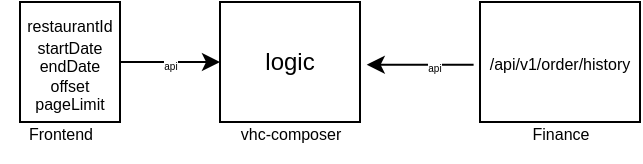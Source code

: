 <mxfile version="24.0.1" type="github">
  <diagram name="Page-1" id="aMjgwaSqgiP_8J2P-mOR">
    <mxGraphModel dx="427" dy="271" grid="1" gridSize="10" guides="1" tooltips="1" connect="1" arrows="1" fold="1" page="1" pageScale="1" pageWidth="827" pageHeight="1169" math="0" shadow="0">
      <root>
        <mxCell id="0" />
        <mxCell id="1" parent="0" />
        <mxCell id="yV-r9mYn43Jq9d1de2z7-11" value="&lt;font style=&quot;font-size: 5px;&quot;&gt;api&lt;/font&gt;" style="edgeStyle=orthogonalEdgeStyle;rounded=0;orthogonalLoop=1;jettySize=auto;html=1;" edge="1" parent="1" source="yV-r9mYn43Jq9d1de2z7-2" target="yV-r9mYn43Jq9d1de2z7-10">
          <mxGeometry relative="1" as="geometry" />
        </mxCell>
        <mxCell id="yV-r9mYn43Jq9d1de2z7-2" value="&lt;font style=&quot;font-size: 8px;&quot;&gt;restaurantId&lt;/font&gt;&lt;div style=&quot;font-size: 8px;&quot;&gt;&lt;font style=&quot;font-size: 8px;&quot;&gt;startDate&lt;/font&gt;&lt;/div&gt;&lt;div style=&quot;font-size: 8px;&quot;&gt;&lt;font style=&quot;font-size: 8px;&quot;&gt;endDate&lt;/font&gt;&lt;/div&gt;&lt;div style=&quot;font-size: 8px;&quot;&gt;&lt;font style=&quot;font-size: 8px;&quot;&gt;offset&lt;/font&gt;&lt;/div&gt;&lt;div style=&quot;font-size: 8px;&quot;&gt;&lt;font style=&quot;font-size: 8px;&quot;&gt;pageLimit&lt;/font&gt;&lt;/div&gt;" style="whiteSpace=wrap;html=1;" vertex="1" parent="1">
          <mxGeometry x="180" y="730" width="50" height="60" as="geometry" />
        </mxCell>
        <mxCell id="yV-r9mYn43Jq9d1de2z7-10" value="logic" style="whiteSpace=wrap;html=1;" vertex="1" parent="1">
          <mxGeometry x="280" y="730" width="70" height="60" as="geometry" />
        </mxCell>
        <mxCell id="yV-r9mYn43Jq9d1de2z7-12" value="&lt;font style=&quot;font-size: 8px;&quot;&gt;Frontend&lt;/font&gt;" style="text;html=1;align=center;verticalAlign=middle;resizable=0;points=[];autosize=1;strokeColor=none;fillColor=none;" vertex="1" parent="1">
          <mxGeometry x="170" y="780" width="60" height="30" as="geometry" />
        </mxCell>
        <mxCell id="yV-r9mYn43Jq9d1de2z7-13" value="&lt;font style=&quot;font-size: 8px;&quot;&gt;vhc-composer&lt;/font&gt;" style="text;html=1;align=center;verticalAlign=middle;resizable=0;points=[];autosize=1;strokeColor=none;fillColor=none;" vertex="1" parent="1">
          <mxGeometry x="280" y="780" width="70" height="30" as="geometry" />
        </mxCell>
        <mxCell id="yV-r9mYn43Jq9d1de2z7-14" value="&lt;font style=&quot;font-size: 8px;&quot;&gt;/api/v1/order/history&lt;/font&gt;" style="whiteSpace=wrap;html=1;" vertex="1" parent="1">
          <mxGeometry x="410" y="730" width="80" height="60" as="geometry" />
        </mxCell>
        <mxCell id="yV-r9mYn43Jq9d1de2z7-15" value="&lt;font style=&quot;font-size: 8px;&quot;&gt;Finance&lt;/font&gt;" style="text;html=1;align=center;verticalAlign=middle;resizable=0;points=[];autosize=1;strokeColor=none;fillColor=none;" vertex="1" parent="1">
          <mxGeometry x="425" y="780" width="50" height="30" as="geometry" />
        </mxCell>
        <mxCell id="yV-r9mYn43Jq9d1de2z7-17" value="" style="edgeStyle=none;orthogonalLoop=1;jettySize=auto;html=1;rounded=0;exitX=-0.04;exitY=0.523;exitDx=0;exitDy=0;exitPerimeter=0;entryX=1.048;entryY=0.523;entryDx=0;entryDy=0;entryPerimeter=0;" edge="1" parent="1" source="yV-r9mYn43Jq9d1de2z7-14" target="yV-r9mYn43Jq9d1de2z7-10">
          <mxGeometry width="100" relative="1" as="geometry">
            <mxPoint x="360" y="760" as="sourcePoint" />
            <mxPoint x="370" y="800" as="targetPoint" />
            <Array as="points" />
          </mxGeometry>
        </mxCell>
        <mxCell id="yV-r9mYn43Jq9d1de2z7-18" value="&lt;font style=&quot;font-size: 5px;&quot;&gt;api&lt;/font&gt;" style="edgeLabel;html=1;align=center;verticalAlign=middle;resizable=0;points=[];" vertex="1" connectable="0" parent="yV-r9mYn43Jq9d1de2z7-17">
          <mxGeometry x="-0.225" y="-1" relative="1" as="geometry">
            <mxPoint as="offset" />
          </mxGeometry>
        </mxCell>
      </root>
    </mxGraphModel>
  </diagram>
</mxfile>
